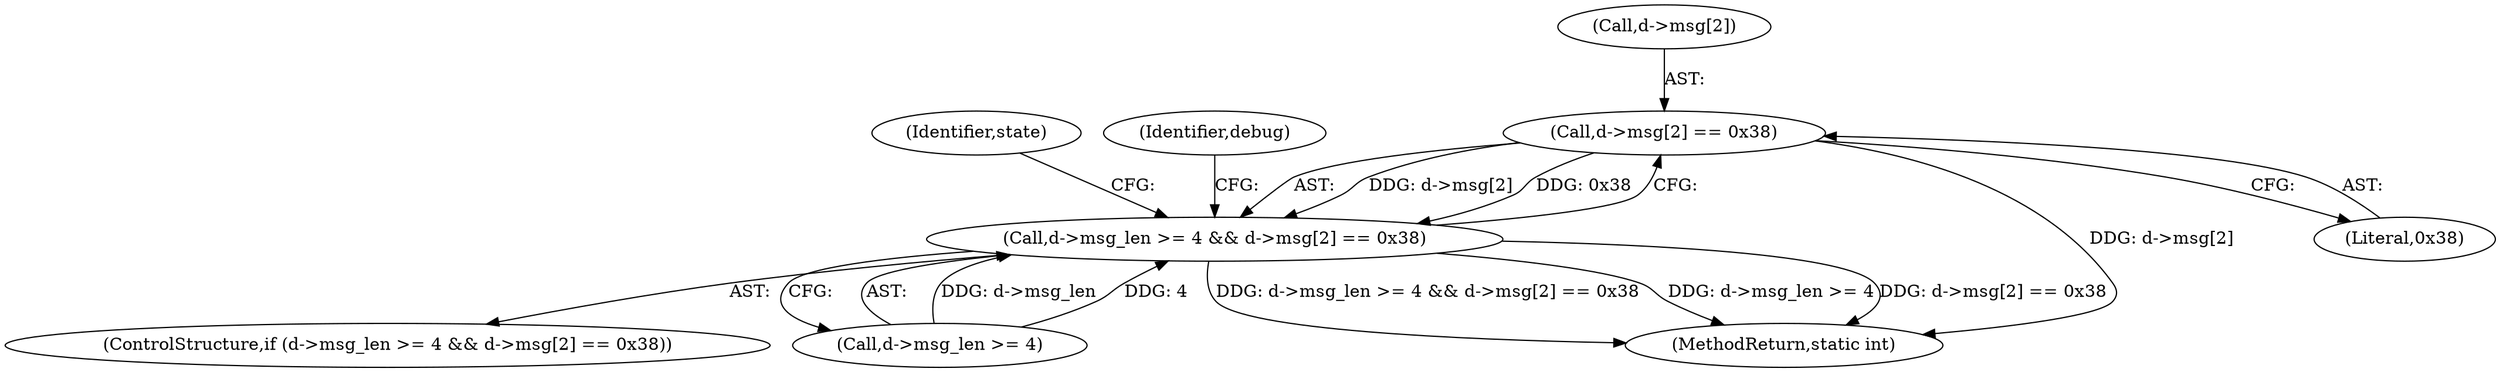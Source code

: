 digraph "0_linux_1fa2337a315a2448c5434f41e00d56b01a22283c@array" {
"1000245" [label="(Call,d->msg[2] == 0x38)"];
"1000239" [label="(Call,d->msg_len >= 4 && d->msg[2] == 0x38)"];
"1000238" [label="(ControlStructure,if (d->msg_len >= 4 && d->msg[2] == 0x38))"];
"1000245" [label="(Call,d->msg[2] == 0x38)"];
"1000240" [label="(Call,d->msg_len >= 4)"];
"1000326" [label="(MethodReturn,static int)"];
"1000251" [label="(Literal,0x38)"];
"1000246" [label="(Call,d->msg[2])"];
"1000239" [label="(Call,d->msg_len >= 4 && d->msg[2] == 0x38)"];
"1000256" [label="(Identifier,state)"];
"1000270" [label="(Identifier,debug)"];
"1000245" -> "1000239"  [label="AST: "];
"1000245" -> "1000251"  [label="CFG: "];
"1000246" -> "1000245"  [label="AST: "];
"1000251" -> "1000245"  [label="AST: "];
"1000239" -> "1000245"  [label="CFG: "];
"1000245" -> "1000326"  [label="DDG: d->msg[2]"];
"1000245" -> "1000239"  [label="DDG: d->msg[2]"];
"1000245" -> "1000239"  [label="DDG: 0x38"];
"1000239" -> "1000238"  [label="AST: "];
"1000239" -> "1000240"  [label="CFG: "];
"1000240" -> "1000239"  [label="AST: "];
"1000256" -> "1000239"  [label="CFG: "];
"1000270" -> "1000239"  [label="CFG: "];
"1000239" -> "1000326"  [label="DDG: d->msg_len >= 4 && d->msg[2] == 0x38"];
"1000239" -> "1000326"  [label="DDG: d->msg_len >= 4"];
"1000239" -> "1000326"  [label="DDG: d->msg[2] == 0x38"];
"1000240" -> "1000239"  [label="DDG: d->msg_len"];
"1000240" -> "1000239"  [label="DDG: 4"];
}
